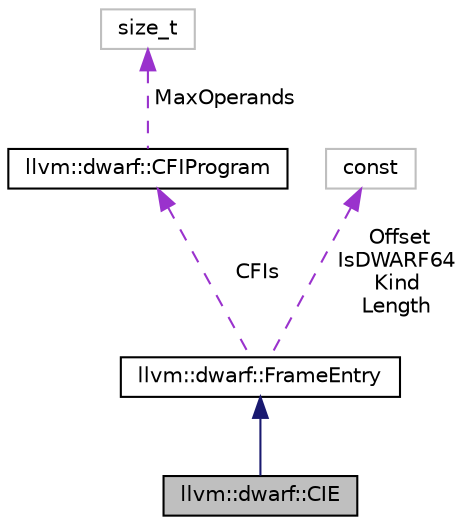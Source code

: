 digraph "llvm::dwarf::CIE"
{
 // LATEX_PDF_SIZE
  bgcolor="transparent";
  edge [fontname="Helvetica",fontsize="10",labelfontname="Helvetica",labelfontsize="10"];
  node [fontname="Helvetica",fontsize="10",shape=record];
  Node1 [label="llvm::dwarf::CIE",height=0.2,width=0.4,color="black", fillcolor="grey75", style="filled", fontcolor="black",tooltip="DWARF Common Information Entry (CIE)"];
  Node2 -> Node1 [dir="back",color="midnightblue",fontsize="10",style="solid",fontname="Helvetica"];
  Node2 [label="llvm::dwarf::FrameEntry",height=0.2,width=0.4,color="black",URL="$classllvm_1_1dwarf_1_1FrameEntry.html",tooltip="An entry in either debug_frame or eh_frame."];
  Node3 -> Node2 [dir="back",color="darkorchid3",fontsize="10",style="dashed",label=" CFIs" ,fontname="Helvetica"];
  Node3 [label="llvm::dwarf::CFIProgram",height=0.2,width=0.4,color="black",URL="$classllvm_1_1dwarf_1_1CFIProgram.html",tooltip="Represent a sequence of Call Frame Information instructions that, when read in order,..."];
  Node4 -> Node3 [dir="back",color="darkorchid3",fontsize="10",style="dashed",label=" MaxOperands" ,fontname="Helvetica"];
  Node4 [label="size_t",height=0.2,width=0.4,color="grey75",tooltip=" "];
  Node5 -> Node2 [dir="back",color="darkorchid3",fontsize="10",style="dashed",label=" Offset\nIsDWARF64\nKind\nLength" ,fontname="Helvetica"];
  Node5 [label="const",height=0.2,width=0.4,color="grey75",tooltip=" "];
}
